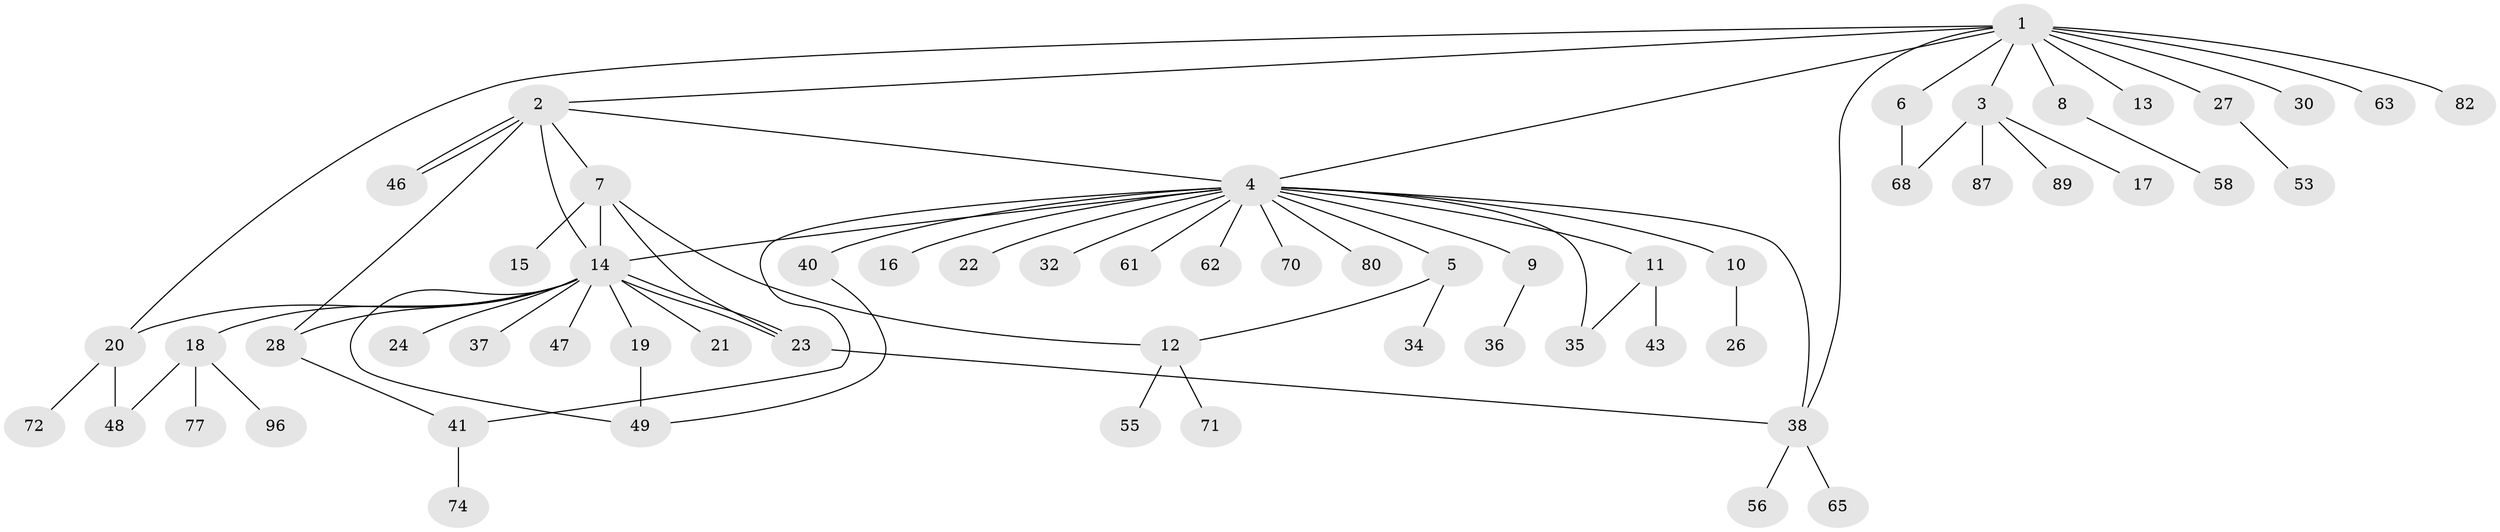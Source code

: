 // original degree distribution, {12: 0.009900990099009901, 8: 0.009900990099009901, 5: 0.039603960396039604, 16: 0.009900990099009901, 3: 0.0594059405940594, 2: 0.21782178217821782, 7: 0.009900990099009901, 4: 0.0594059405940594, 1: 0.5643564356435643, 28: 0.009900990099009901, 10: 0.009900990099009901}
// Generated by graph-tools (version 1.1) at 2025/18/03/04/25 18:18:26]
// undirected, 60 vertices, 76 edges
graph export_dot {
graph [start="1"]
  node [color=gray90,style=filled];
  1;
  2 [super="+31+79"];
  3;
  4 [super="+45"];
  5;
  6;
  7;
  8;
  9;
  10;
  11 [super="+88+25"];
  12;
  13;
  14 [super="+78+50+75+86+60+93+99+100+83+67+52+29+33"];
  15;
  16 [super="+73"];
  17;
  18;
  19;
  20;
  21;
  22;
  23 [super="+51"];
  24 [super="+92"];
  26;
  27;
  28 [super="+42+101"];
  30;
  32;
  34;
  35;
  36;
  37;
  38;
  40;
  41;
  43;
  46;
  47;
  48 [super="+84"];
  49 [super="+69"];
  53;
  55;
  56 [super="+81"];
  58;
  61;
  62;
  63;
  65;
  68;
  70 [super="+94"];
  71;
  72 [super="+85"];
  74;
  77;
  80;
  82;
  87;
  89;
  96;
  1 -- 2;
  1 -- 3;
  1 -- 4;
  1 -- 6;
  1 -- 8;
  1 -- 13;
  1 -- 20;
  1 -- 27;
  1 -- 30;
  1 -- 38;
  1 -- 63;
  1 -- 82;
  2 -- 7;
  2 -- 14 [weight=2];
  2 -- 28;
  2 -- 46;
  2 -- 46;
  2 -- 4;
  3 -- 17;
  3 -- 68;
  3 -- 87;
  3 -- 89;
  4 -- 5;
  4 -- 9;
  4 -- 10;
  4 -- 11;
  4 -- 16;
  4 -- 22;
  4 -- 32;
  4 -- 35;
  4 -- 40;
  4 -- 41;
  4 -- 70;
  4 -- 80;
  4 -- 14;
  4 -- 62;
  4 -- 61;
  4 -- 38;
  5 -- 12;
  5 -- 34;
  6 -- 68;
  7 -- 12;
  7 -- 14 [weight=3];
  7 -- 15;
  7 -- 23;
  8 -- 58;
  9 -- 36;
  10 -- 26;
  11 -- 43;
  11 -- 35;
  12 -- 55;
  12 -- 71;
  14 -- 18;
  14 -- 19;
  14 -- 20;
  14 -- 21;
  14 -- 23;
  14 -- 23;
  14 -- 24;
  14 -- 28;
  14 -- 37;
  14 -- 47;
  14 -- 49;
  18 -- 48;
  18 -- 77;
  18 -- 96;
  19 -- 49;
  20 -- 72;
  20 -- 48;
  23 -- 38;
  27 -- 53;
  28 -- 41;
  38 -- 56;
  38 -- 65;
  40 -- 49;
  41 -- 74;
}
